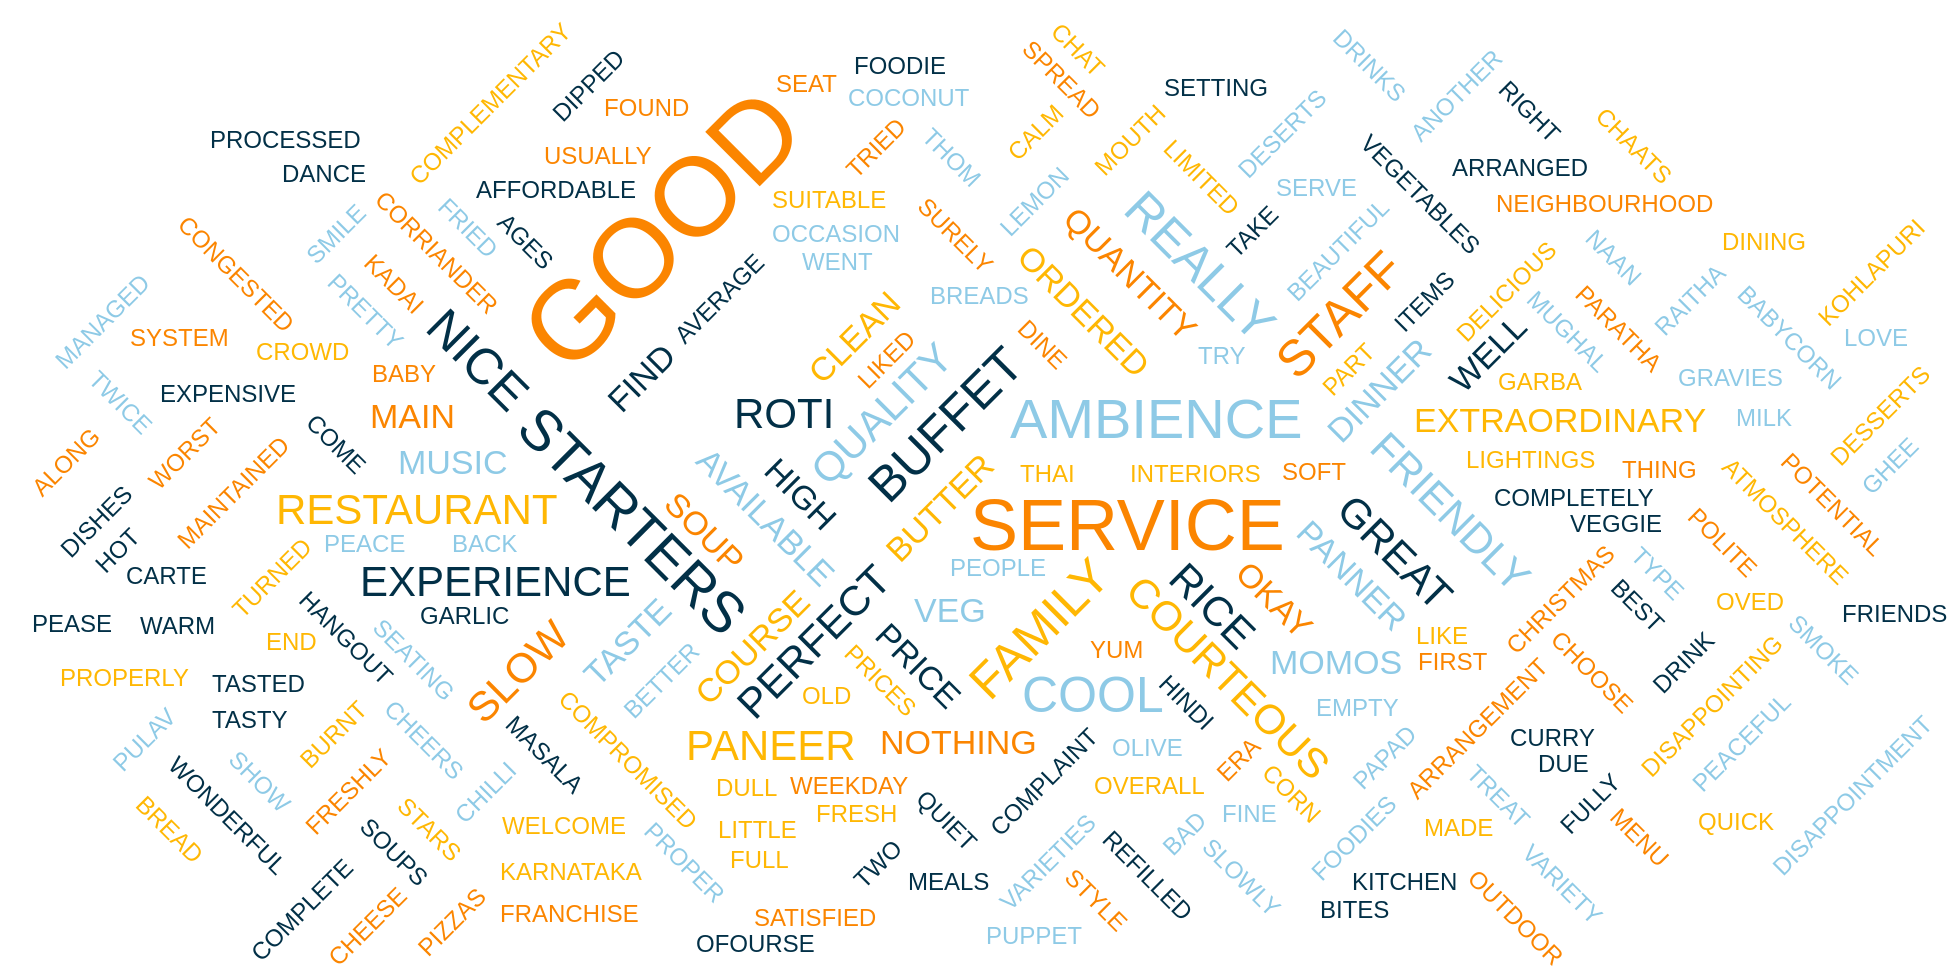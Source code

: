 {"$schema":"https://vega.github.io/schema/vega/v5.json",
  "description": "A word cloud visualization of Sample Resturant Views in Bangalore",
  "width": 850,
  "height": 400,
  "padding": 0,

  "data": [
    {
      "name": "table",
      "values": [
      "A beautiful place to dine in.The interiors take you back to the Mughal era. The lightings are just perfect.We went there on the occasion of Christmas and so they had only limited items available. But the taste and service was not compromised at all.The only complaint is that the breads could have been better.Would surely like to come here again",
      "I was here for dinner with my family on a weekday. The restaurant was completely empty. Ambience is good with some good old hindi music. Seating arrangement are good too. We ordered masala papad, panner and baby corn starters, lemon and corriander soup, butter roti, olive and chilli paratha. Food was fresh and good, service is good too. Good for family hangout.Cheers",
      "Had been here for dinner with family",
     "Turned out to be a good choose suitable for all ages of people", 
      "Can try this place. We liked the most was their starters", 
      "Service is good. Prices are affordable.",
      "The ambience is really nice, staff is courteous. The price is pretty high for the quantity, but overall the experience was fine. The quality of food is nice but nothing extraordinary. They also have buffet only veg",
      "The quality of food is nice but nothing extraordinary",
      "This place just cool ? with good ambience and slow music and having delicious food is where you find peace. Staff very friendly and they have maintained the place so clean. The price is average for what the quantity of food they serve.Thom yum Thai soup was best and was treat to mouth, roti was soft with that paneer was perfect to have for veggie foodies, in rice we tried burnt garlic fried rice with vegetables and it was the perfect thing to end.',   Quiet a good family type of place.. too calm and usually we don't find crowd here.. panner curry and the deserts is what we had tasted.. they really good but we found it a little expensive",   
      "I had a very bad experience here.I don't know about a la carte, but the buffet was the worst. They gave us complementary drink and momos before the buffet. The momos were really good.The varieties first of all was very disappointing. The service was very slow. They refilled the food very slowly. The starters were okay. The main course also was so so. There was two gravies with roti and some rice with raitha.",
      "Very polite and courteous",
      "the staff welcome me with a warm smile",
      "hot and freshly made",
      "It was tasty with the taste of coconut milk",
      "Congested atmosphere due to smoke from kitchen",
      "Okay service",
      "This place has high potential but let down by dull ambience",
      "Great food and proper Karnataka style full meals. Been there twice and was fully satisfied.. Will give 5 stars if it's well managed",
      "Very good restaurant in neighbourhood. Buffet system is properly arranged. Variety of dishes along with garba dance and puppet show. Good spread of desserts.",
      "We ordered soups, babycorn starters, butter naan, kadai paneer, veg kohlapuri, pease pulav. Food was good. But the service is too slow",
      "Nice Ambience and setting. Also outdoor dining is available. ",
      "is really good and the place is clean also. All in all wonderful place and another great restaurant part of the franchise",
      "oved the foodie experience here",
      "they were all so friendly and courteous",
      "I love the service here",
      "This is a peaceful place where u can seat chat with your friends with very good starters , drinks , and ofourse pizzas and Chaats",
      "Great service,Friendly staff,Good quality of food and paneer",
      "A complete disappointment as it just cool cool cool had some processed cheese and the bread was dipped in ghee",
      "The right menu for quick bites as well as main course"
      ],
      "transform": [
        {
          "type": "countpattern",
          "field": "data",
          "case": "upper",
          "pattern": "[\\w']{3,}",
          "stopwords": "(let|give|also|,|.|of|ofcourse|i|me|my|myself|we|us|our|ours|ourselves|you|your|yours|yourself|yourselves|he|him|his|himself|she|her|hers|herself|it|its|itself|they|them|their|theirs|themselves|what|which|who|whom|whose|this|that|these|those|am|is|are|was|were|be|been|being|have|has|had|having|do|does|did|doing|will|would|should|can|could|ought|i'm|you're|he's|she's|it's|we're|they're|i've|you've|we've|they've|i'd|you'd|he'd|she'd|we'd|they'd|i'll|you'll|he'll|she'll|we'll|they'll|isn't|aren't|wasn't|weren't|hasn't|haven't|hadn't|doesn't|don't|didn't|won't|wouldn't|shan't|shouldn't|can't|cannot|couldn't|mustn't|let's|that's|who's|what's|here's|there's|when's|where's|why's|how's|a|an|the|and|but|if|or|because|as|until|while|of|at|by|for|with|about|against|between|into|through|during|before|after|above|below|to|from|up|upon|down|in|out|on|off|over|under|again|further|then|once|here|there|when|where|why|how|all|any|both|each|few|more|most|other|some|such|no|nor|not|only|own|same|so|than|too|very|say|says|said|shall|food|it|just|know|gave|)"
        },
        {
          "type": "formula", "as": "angle",
          "expr": "[-45, 0, 45][~~(random() * 3)]"
        },
        {
          "type": "formula", "as": "weight",
          "expr": "if(datum.text=='VEGA', 600, 300)"
        }
      ]
    }
  ],

  

  "scales": [
    {
      "name": "color",
      "type": "ordinal",
      "domain": {"data": "table", "field": "text"},
      "range": ["#8ECAE6","219EBC","#FB8500","#FFB703", "#023047"]
    }
  ],
  "background" :"white",

  "marks": [
    {
      "type": "text",
      "from": {"data": "table"},
      "encode": {
        "enter": {
          "text": {"field": "text"},
          "align": {"value": "center"},
          "baseline": {"value": "alphabetic"},
          "fill": {"scale": "color", "field": "text"}
        },
        "update": {
          "fillOpacity": {"value": 1}
        },
        "hover": {
          "fillOpacity": {"value": 0.5}

        }
      },
      "transform": [
        {
          "type": "wordcloud",
          "size": [1000, 500],
          "text": {"field": "text"},
          "rotate": {"field": "datum.angle"},
          "font": "Helvetica Neue, Arial",
          "fontSize": {"field": "datum.count"},
          "fontWeight": {"field": "datum.weight"},
          "fontSizeRange": [12, 56],
          "padding": 2
        }
      ]
    }
  ]
}
